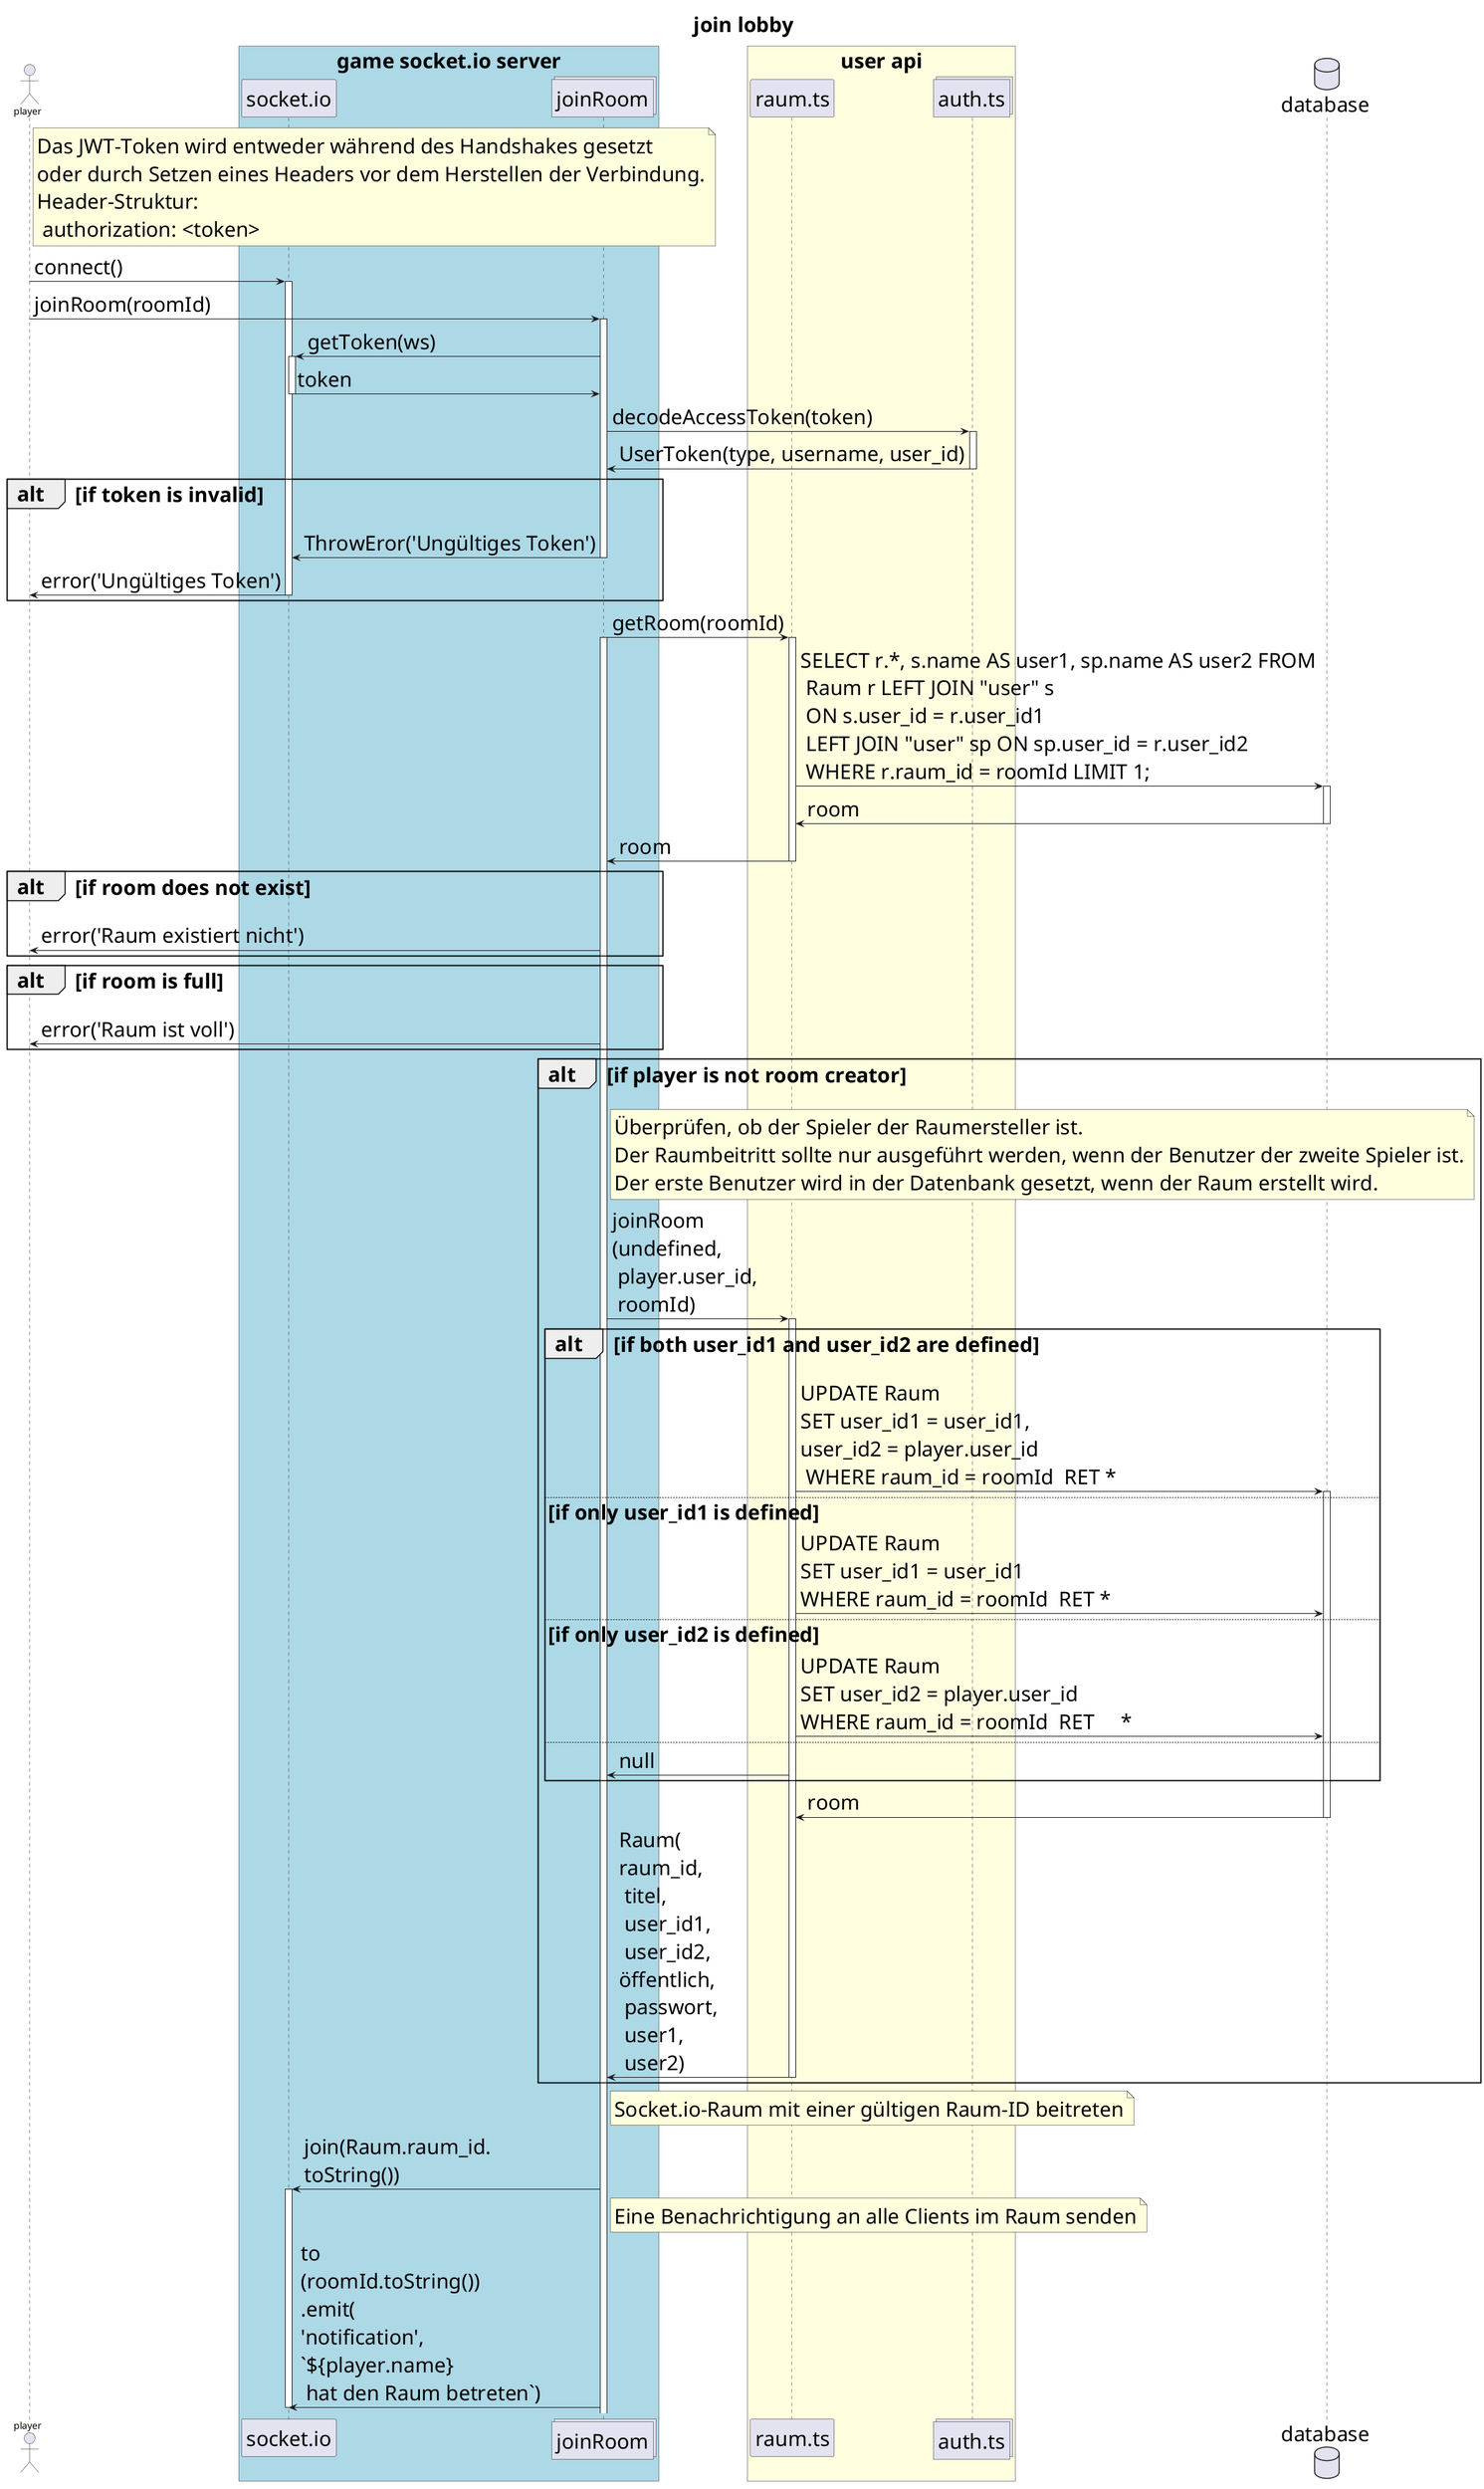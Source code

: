 @startuml
title "join lobby"
actor player
skinparam defaultFontSize 30
skinparam componentFontSize 30
skinparam actorFontSize 30
skinparam noteFontSize 30
skinparam sequenceParticipantFontSize 30
skinparam sequenceMessageFontSize 30
skinparam titleFontSize 30
box "game socket.io server" #LightBlue
participant "socket.io" as ws
collections "joinRoom" as jR
end box
box "user api" #LightYellow
participant "raum.ts" as raum
collections "auth.ts" as auth
end box
database database as db

note right of player: Das JWT-Token wird entweder während des Handshakes gesetzt\noder durch Setzen eines Headers vor dem Herstellen der Verbindung.\nHeader-Struktur:\n authorization: <token>
player -> ws: connect()
activate ws
player -> jR: joinRoom(roomId)
activate jR
jR -> ws: getToken(ws)
activate ws
ws -> jR: token
deactivate ws
jR -> auth: decodeAccessToken(token)
activate auth
auth -> jR: UserToken(type, username, user_id)
deactivate auth
alt if token is invalid
    jR -> ws: ThrowEror('Ungültiges Token')
    deactivate jR
    ws -> player: error('Ungültiges Token')
    deactivate ws
     
end

jR -> raum: getRoom(roomId)

activate raum
activate jR
raum -> db: SELECT r.*, s.name AS user1, sp.name AS user2 FROM\n Raum r LEFT JOIN "user" s \n ON s.user_id = r.user_id1 \n LEFT JOIN "user" sp ON sp.user_id = r.user_id2 \n WHERE r.raum_id = roomId LIMIT 1;
activate db
db -> raum: room
deactivate db
raum -> jR: room
deactivate raum
alt if room does not exist
    jR -> player: error('Raum existiert nicht')
    deactivate raum
    deactivate ws
     
end
deactivate raum

alt if room is full
    jR -> player: error('Raum ist voll')
    deactivate ws
     
end

alt if player is not room creator
    note right of jR: Überprüfen, ob der Spieler der Raumersteller ist.\nDer Raumbeitritt sollte nur ausgeführt werden, wenn der Benutzer der zweite Spieler ist.\nDer erste Benutzer wird in der Datenbank gesetzt, wenn der Raum erstellt wird.
    jR -> raum: joinRoom\n(undefined,\n player.user_id,\n roomId)
    activate raum
    alt if both user_id1 and user_id2 are defined
        raum -> db: UPDATE Raum \nSET user_id1 = user_id1,\nuser_id2 = player.user_id\n WHERE raum_id = roomId  RET *
        activate db
    else if only user_id1 is defined
        raum -> db: UPDATE Raum \nSET user_id1 = user_id1\nWHERE raum_id = roomId  RET *
    else if only user_id2 is defined
        raum -> db: UPDATE Raum \nSET user_id2 = player.user_id\nWHERE raum_id = roomId  RET     *
    else
        raum -> jR: null
         
    end
    db -> raum: room
    deactivate db
    raum -> jR: Raum(\nraum_id,\n titel,\n user_id1,\n user_id2,\nöffentlich,\n passwort,\n user1,\n user2)
    deactivate raum
end
note right of jR: Socket.io-Raum mit einer gültigen Raum-ID beitreten
jR -> ws: join(Raum.raum_id.\ntoString())
activate ws
note right of jR: Eine Benachrichtigung an alle Clients im Raum senden
jR -> ws: to\n(roomId.toString())\n.emit(\n'notification', \n`${player.name}\n hat den Raum betreten`)
deactivate ws

@enduml